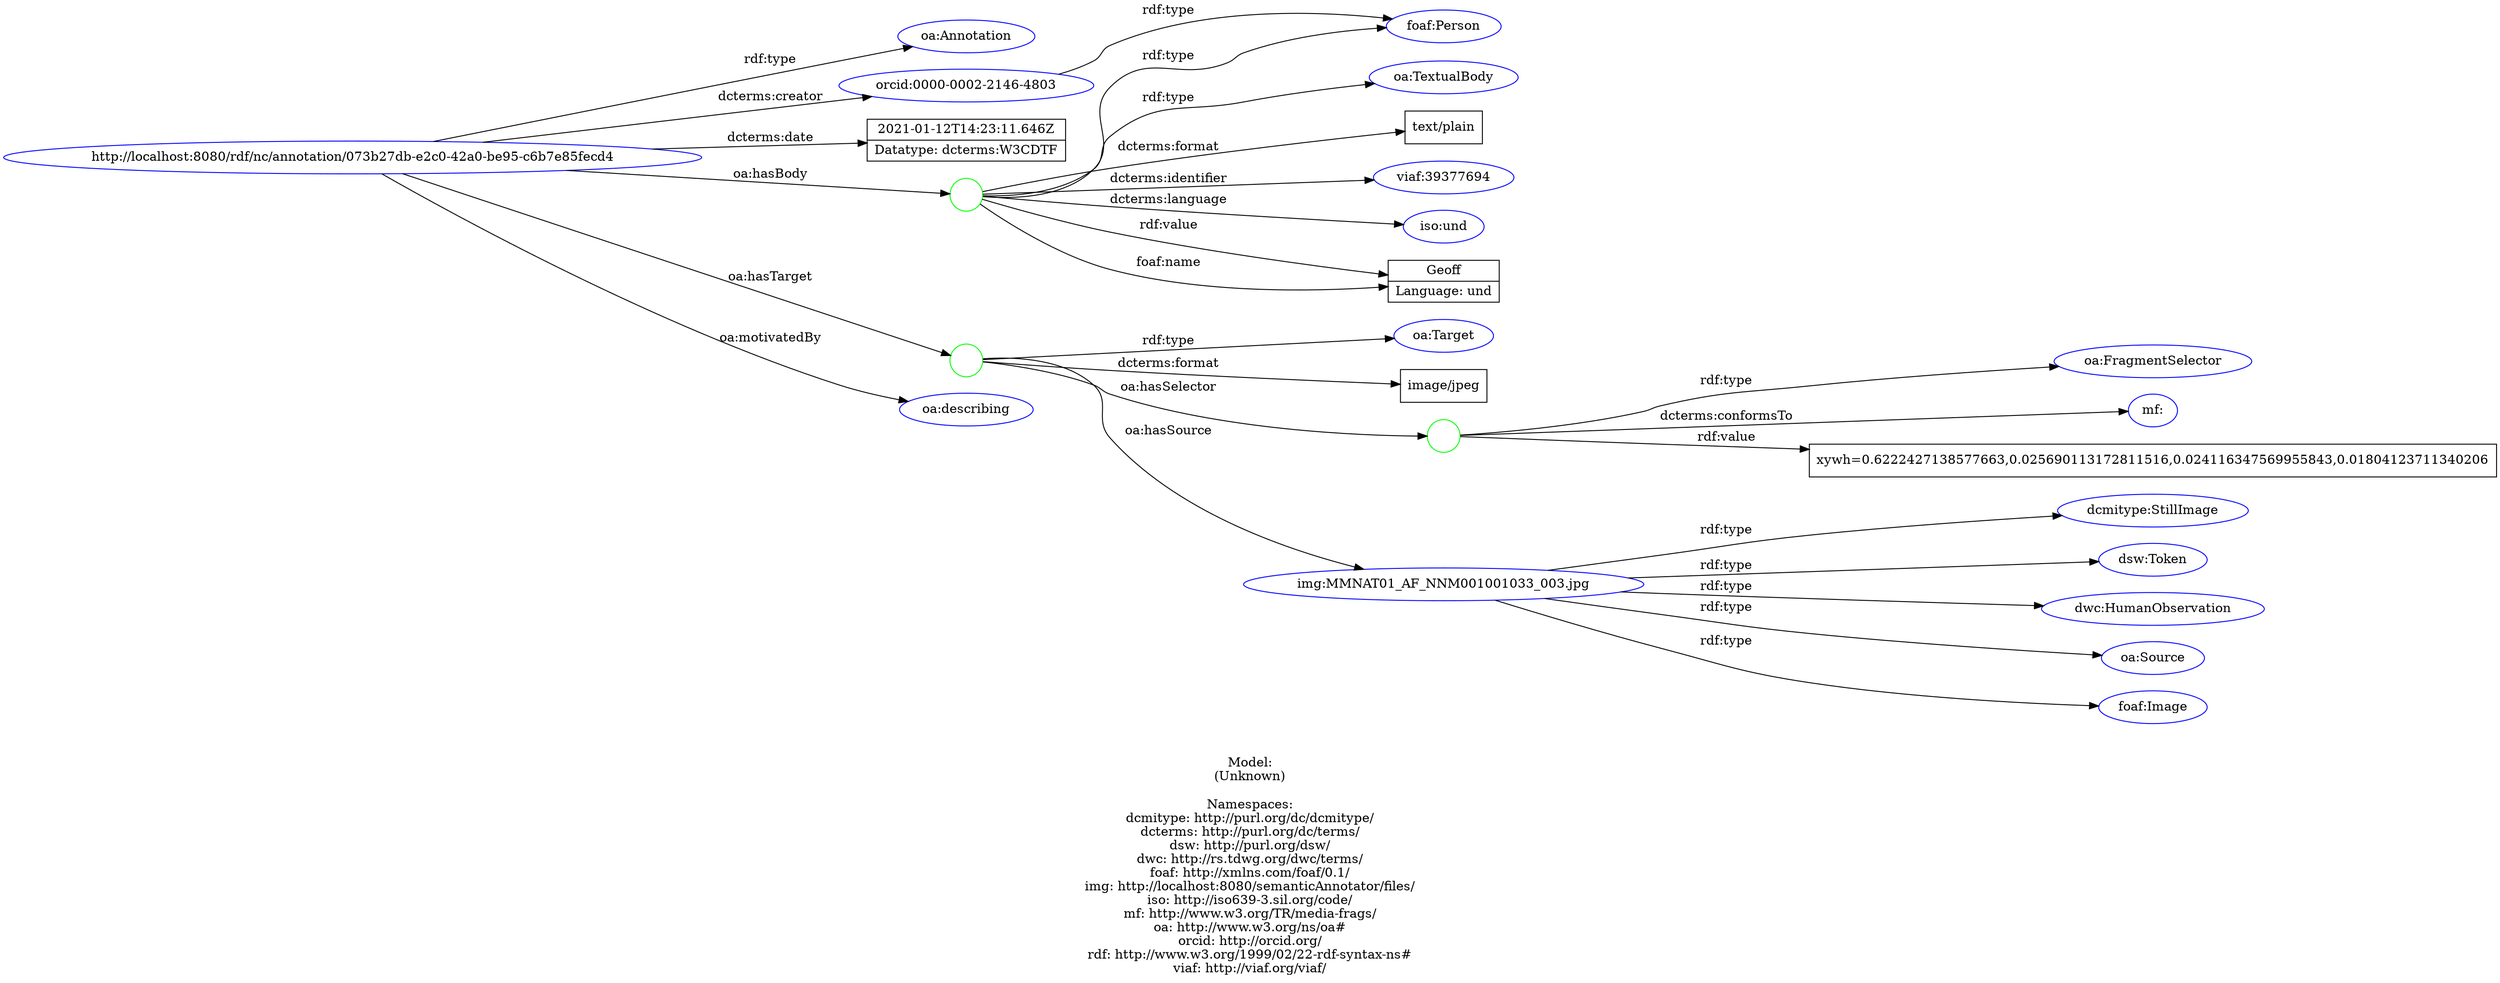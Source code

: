 digraph {
	rankdir = LR;
	charset="utf-8";

	"Rhttp://localhost:8080/rdf/nc/annotation/073b27db-e2c0-42a0-be95-c6b7e85fecd4" -> "Roa:Annotation" [ label="rdf:type" ];
	"Rhttp://localhost:8080/rdf/nc/annotation/073b27db-e2c0-42a0-be95-c6b7e85fecd4" -> "Rorcid:0000-0002-2146-4803" [ label="dcterms:creator" ];
	"Rhttp://localhost:8080/rdf/nc/annotation/073b27db-e2c0-42a0-be95-c6b7e85fecd4" -> "L2021-01-12T14:23:11.646Z|Datatype: dcterms:W3CDTF" [ label="dcterms:date" ];
	"Rhttp://localhost:8080/rdf/nc/annotation/073b27db-e2c0-42a0-be95-c6b7e85fecd4" -> "B_:node1euqlam8lx220" [ label="oa:hasBody" ];
	"B_:node1euqlam8lx220" -> "Roa:TextualBody" [ label="rdf:type" ];
	"B_:node1euqlam8lx220" -> "Rfoaf:Person" [ label="rdf:type" ];
	"B_:node1euqlam8lx220" -> "Ltext/plain" [ label="dcterms:format" ];
	"B_:node1euqlam8lx220" -> "Rviaf:39377694" [ label="dcterms:identifier" ];
	"B_:node1euqlam8lx220" -> "Riso:und" [ label="dcterms:language" ];
	"B_:node1euqlam8lx220" -> "LGeoff|Language: und" [ label="rdf:value" ];
	"B_:node1euqlam8lx220" -> "LGeoff|Language: und" [ label="foaf:name" ];
	"Rhttp://localhost:8080/rdf/nc/annotation/073b27db-e2c0-42a0-be95-c6b7e85fecd4" -> "B_:node1euqlam8lx219" [ label="oa:hasTarget" ];
	"B_:node1euqlam8lx219" -> "Roa:Target" [ label="rdf:type" ];
	"B_:node1euqlam8lx219" -> "Limage/jpeg" [ label="dcterms:format" ];
	"B_:node1euqlam8lx219" -> "B_:node1euqlam8lx222" [ label="oa:hasSelector" ];
	"B_:node1euqlam8lx222" -> "Roa:FragmentSelector" [ label="rdf:type" ];
	"B_:node1euqlam8lx222" -> "Rmf:" [ label="dcterms:conformsTo" ];
	"B_:node1euqlam8lx222" -> "Lxywh=0.6222427138577663,0.025690113172811516,0.024116347569955843,0.01804123711340206" [ label="rdf:value" ];
	"B_:node1euqlam8lx219" -> "Rimg:MMNAT01_AF_NNM001001033_003.jpg" [ label="oa:hasSource" ];
	"Rhttp://localhost:8080/rdf/nc/annotation/073b27db-e2c0-42a0-be95-c6b7e85fecd4" -> "Roa:describing" [ label="oa:motivatedBy" ];
	"Rorcid:0000-0002-2146-4803" -> "Rfoaf:Person" [ label="rdf:type" ];
	"Rimg:MMNAT01_AF_NNM001001033_003.jpg" -> "Rdcmitype:StillImage" [ label="rdf:type" ];
	"Rimg:MMNAT01_AF_NNM001001033_003.jpg" -> "Rdsw:Token" [ label="rdf:type" ];
	"Rimg:MMNAT01_AF_NNM001001033_003.jpg" -> "Rdwc:HumanObservation" [ label="rdf:type" ];
	"Rimg:MMNAT01_AF_NNM001001033_003.jpg" -> "Roa:Source" [ label="rdf:type" ];
	"Rimg:MMNAT01_AF_NNM001001033_003.jpg" -> "Rfoaf:Image" [ label="rdf:type" ];

	// Resources
	"Rhttp://localhost:8080/rdf/nc/annotation/073b27db-e2c0-42a0-be95-c6b7e85fecd4" [ label="http://localhost:8080/rdf/nc/annotation/073b27db-e2c0-42a0-be95-c6b7e85fecd4", shape = ellipse, color = blue ];
	"Roa:Annotation" [ label="oa:Annotation", shape = ellipse, color = blue ];
	"Rorcid:0000-0002-2146-4803" [ label="orcid:0000-0002-2146-4803", shape = ellipse, color = blue ];
	"Roa:TextualBody" [ label="oa:TextualBody", shape = ellipse, color = blue ];
	"Rfoaf:Person" [ label="foaf:Person", shape = ellipse, color = blue ];
	"Rviaf:39377694" [ label="viaf:39377694", shape = ellipse, color = blue ];
	"Riso:und" [ label="iso:und", shape = ellipse, color = blue ];
	"Roa:Target" [ label="oa:Target", shape = ellipse, color = blue ];
	"Roa:FragmentSelector" [ label="oa:FragmentSelector", shape = ellipse, color = blue ];
	"Rmf:" [ label="mf:", shape = ellipse, color = blue ];
	"Rimg:MMNAT01_AF_NNM001001033_003.jpg" [ label="img:MMNAT01_AF_NNM001001033_003.jpg", shape = ellipse, color = blue ];
	"Roa:describing" [ label="oa:describing", shape = ellipse, color = blue ];
	"Rdcmitype:StillImage" [ label="dcmitype:StillImage", shape = ellipse, color = blue ];
	"Rdsw:Token" [ label="dsw:Token", shape = ellipse, color = blue ];
	"Rdwc:HumanObservation" [ label="dwc:HumanObservation", shape = ellipse, color = blue ];
	"Roa:Source" [ label="oa:Source", shape = ellipse, color = blue ];
	"Rfoaf:Image" [ label="foaf:Image", shape = ellipse, color = blue ];

	// Anonymous nodes
	"B_:node1euqlam8lx220" [ label="", shape = circle, color = green ];
	"B_:node1euqlam8lx219" [ label="", shape = circle, color = green ];
	"B_:node1euqlam8lx222" [ label="", shape = circle, color = green ];

	// Literals
	"L2021-01-12T14:23:11.646Z|Datatype: dcterms:W3CDTF" [ label="2021-01-12T14:23:11.646Z|Datatype: dcterms:W3CDTF", shape = record ];
	"Ltext/plain" [ label="text/plain", shape = record ];
	"LGeoff|Language: und" [ label="Geoff|Language: und", shape = record ];
	"Limage/jpeg" [ label="image/jpeg", shape = record ];
	"Lxywh=0.6222427138577663,0.025690113172811516,0.024116347569955843,0.01804123711340206" [ label="xywh=0.6222427138577663,0.025690113172811516,0.024116347569955843,0.01804123711340206", shape = record ];

	label="\n\nModel:\n(Unknown)\n\nNamespaces:\ndcmitype: http://purl.org/dc/dcmitype/\ndcterms: http://purl.org/dc/terms/\ndsw: http://purl.org/dsw/\ndwc: http://rs.tdwg.org/dwc/terms/\nfoaf: http://xmlns.com/foaf/0.1/\nimg: http://localhost:8080/semanticAnnotator/files/\niso: http://iso639-3.sil.org/code/\nmf: http://www.w3.org/TR/media-frags/\noa: http://www.w3.org/ns/oa#\norcid: http://orcid.org/\nrdf: http://www.w3.org/1999/02/22-rdf-syntax-ns#\nviaf: http://viaf.org/viaf/\n";
}
